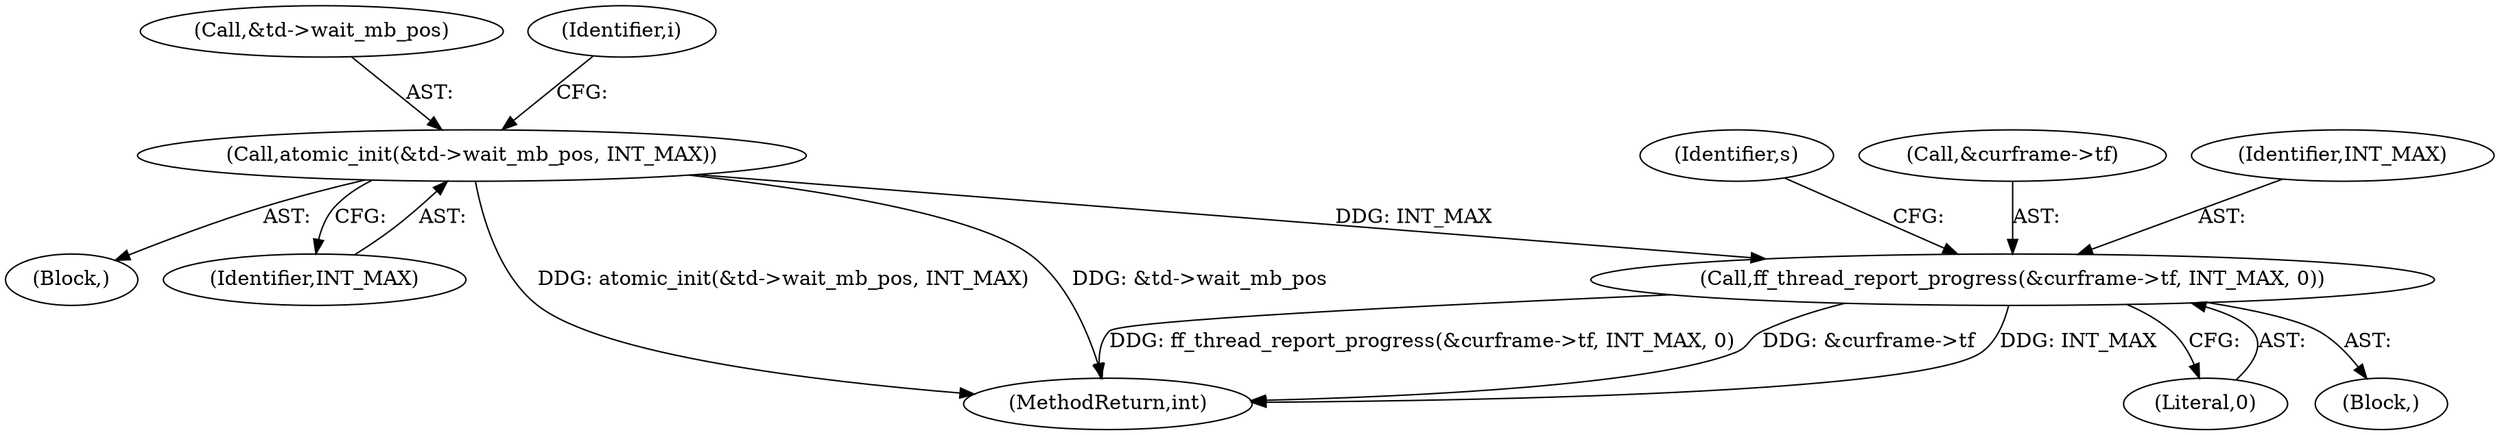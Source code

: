 digraph "0_FFmpeg_6b5d3fb26fb4be48e4966e4b1d97c2165538d4ef@API" {
"1000780" [label="(Call,ff_thread_report_progress(&curframe->tf, INT_MAX, 0))"];
"1000755" [label="(Call,atomic_init(&td->wait_mb_pos, INT_MAX))"];
"1000791" [label="(Identifier,s)"];
"1000780" [label="(Call,ff_thread_report_progress(&curframe->tf, INT_MAX, 0))"];
"1000108" [label="(Block,)"];
"1000877" [label="(MethodReturn,int)"];
"1000739" [label="(Block,)"];
"1000786" [label="(Literal,0)"];
"1000781" [label="(Call,&curframe->tf)"];
"1000785" [label="(Identifier,INT_MAX)"];
"1000760" [label="(Identifier,INT_MAX)"];
"1000756" [label="(Call,&td->wait_mb_pos)"];
"1000755" [label="(Call,atomic_init(&td->wait_mb_pos, INT_MAX))"];
"1000738" [label="(Identifier,i)"];
"1000780" -> "1000108"  [label="AST: "];
"1000780" -> "1000786"  [label="CFG: "];
"1000781" -> "1000780"  [label="AST: "];
"1000785" -> "1000780"  [label="AST: "];
"1000786" -> "1000780"  [label="AST: "];
"1000791" -> "1000780"  [label="CFG: "];
"1000780" -> "1000877"  [label="DDG: INT_MAX"];
"1000780" -> "1000877"  [label="DDG: ff_thread_report_progress(&curframe->tf, INT_MAX, 0)"];
"1000780" -> "1000877"  [label="DDG: &curframe->tf"];
"1000755" -> "1000780"  [label="DDG: INT_MAX"];
"1000755" -> "1000739"  [label="AST: "];
"1000755" -> "1000760"  [label="CFG: "];
"1000756" -> "1000755"  [label="AST: "];
"1000760" -> "1000755"  [label="AST: "];
"1000738" -> "1000755"  [label="CFG: "];
"1000755" -> "1000877"  [label="DDG: atomic_init(&td->wait_mb_pos, INT_MAX)"];
"1000755" -> "1000877"  [label="DDG: &td->wait_mb_pos"];
}
